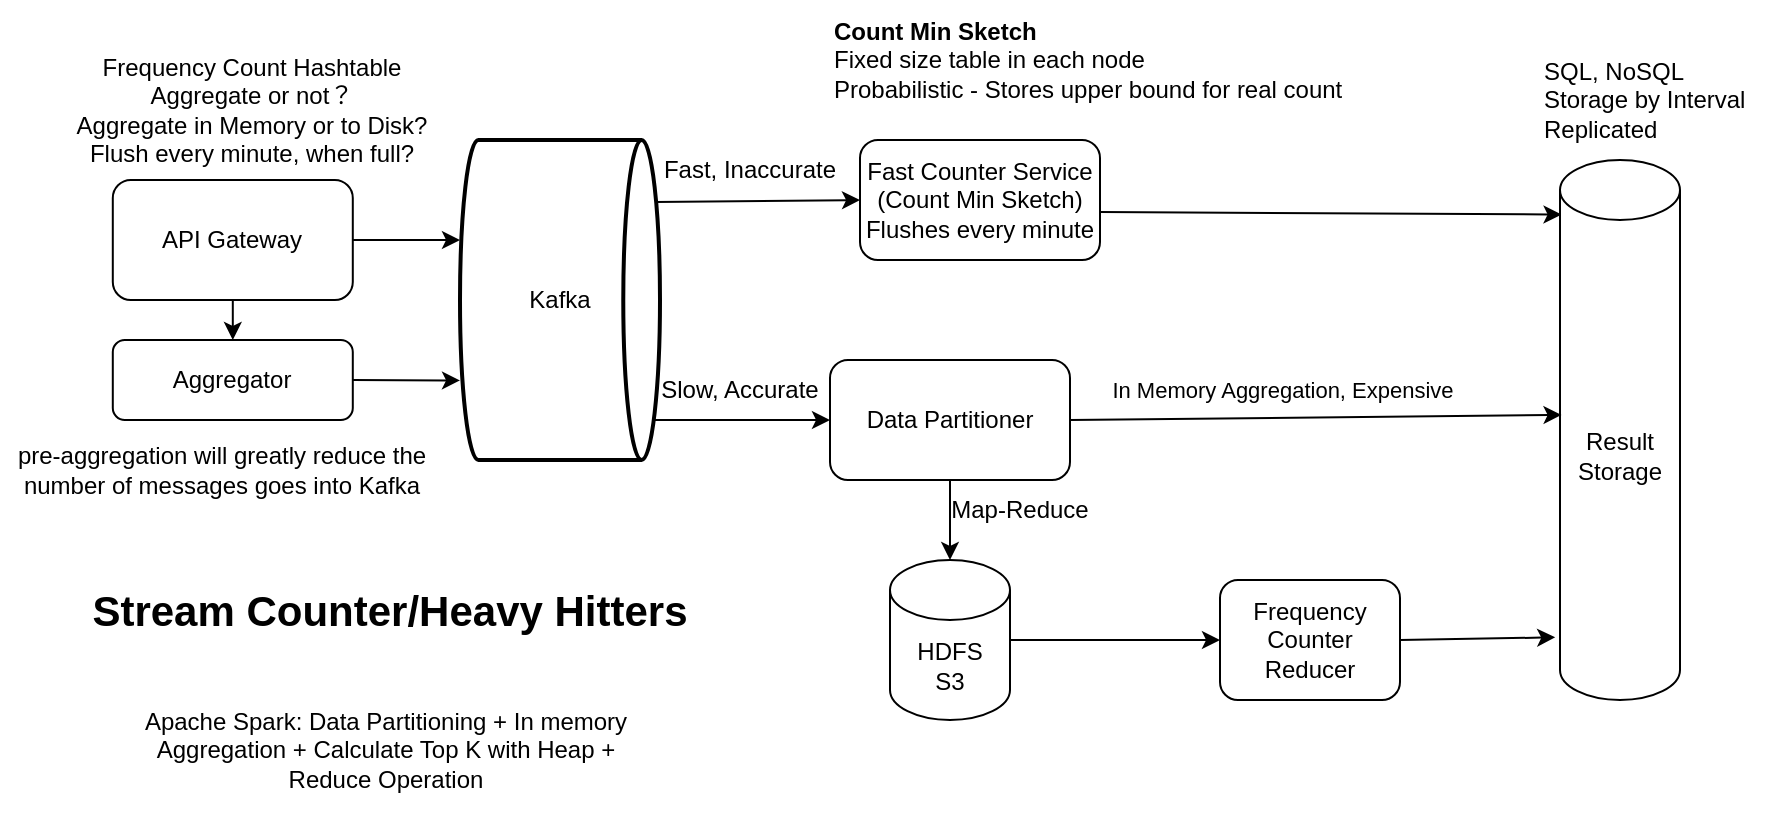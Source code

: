 <mxfile version="21.6.2" type="google">
  <diagram name="Page-1" id="ybURVlBU5D4kXEZvElC1">
    <mxGraphModel grid="1" page="1" gridSize="10" guides="1" tooltips="1" connect="1" arrows="1" fold="1" pageScale="1" pageWidth="850" pageHeight="1100" math="0" shadow="0">
      <root>
        <mxCell id="0" />
        <mxCell id="1" parent="0" />
        <mxCell id="8y-FWkT5chtIzJiCy5gt-1" value="&lt;b style=&quot;font-size: 21px;&quot;&gt;&lt;font style=&quot;font-size: 21px;&quot;&gt;Stream Counter/Heavy Hitters&lt;/font&gt;&lt;/b&gt;" style="text;html=1;strokeColor=none;fillColor=none;align=center;verticalAlign=middle;whiteSpace=wrap;rounded=0;fontSize=21;" vertex="1" parent="1">
          <mxGeometry x="50" y="690" width="390" height="70" as="geometry" />
        </mxCell>
        <mxCell id="8y-FWkT5chtIzJiCy5gt-7" value="" style="endArrow=classic;html=1;rounded=0;exitX=0.944;exitY=0.875;exitDx=0;exitDy=0;entryX=0;entryY=0.5;entryDx=0;entryDy=0;exitPerimeter=0;" edge="1" parent="1" source="8y-FWkT5chtIzJiCy5gt-18" target="8y-FWkT5chtIzJiCy5gt-8">
          <mxGeometry width="50" height="50" relative="1" as="geometry">
            <mxPoint x="365" y="626" as="sourcePoint" />
            <mxPoint x="450" y="626" as="targetPoint" />
          </mxGeometry>
        </mxCell>
        <mxCell id="8y-FWkT5chtIzJiCy5gt-8" value="Data Partitioner" style="rounded=1;whiteSpace=wrap;html=1;" vertex="1" parent="1">
          <mxGeometry x="465" y="600" width="120" height="60" as="geometry" />
        </mxCell>
        <mxCell id="8y-FWkT5chtIzJiCy5gt-9" value="Slow, Accurate" style="text;html=1;strokeColor=none;fillColor=none;align=center;verticalAlign=middle;whiteSpace=wrap;rounded=0;" vertex="1" parent="1">
          <mxGeometry x="375" y="600" width="90" height="30" as="geometry" />
        </mxCell>
        <mxCell id="8y-FWkT5chtIzJiCy5gt-11" value="Frequency Count Hashtable&lt;br&gt;Aggregate or not？&lt;br&gt;Aggregate in Memory or to Disk?&lt;br&gt;Flush every minute, when full?" style="text;html=1;strokeColor=none;fillColor=none;align=center;verticalAlign=middle;whiteSpace=wrap;rounded=0;" vertex="1" parent="1">
          <mxGeometry x="81.4" y="450" width="190" height="50" as="geometry" />
        </mxCell>
        <mxCell id="8y-FWkT5chtIzJiCy5gt-18" value="Kafka" style="strokeWidth=2;html=1;shape=mxgraph.flowchart.direct_data;whiteSpace=wrap;" vertex="1" parent="1">
          <mxGeometry x="280" y="490" width="100" height="160" as="geometry" />
        </mxCell>
        <mxCell id="8y-FWkT5chtIzJiCy5gt-2" value="API Gateway" style="rounded=1;whiteSpace=wrap;html=1;" vertex="1" parent="1">
          <mxGeometry x="106.4" y="510" width="120" height="60" as="geometry" />
        </mxCell>
        <mxCell id="8y-FWkT5chtIzJiCy5gt-3" value="" style="endArrow=classic;html=1;rounded=0;exitX=1;exitY=0.5;exitDx=0;exitDy=0;" edge="1" parent="1" source="8y-FWkT5chtIzJiCy5gt-2">
          <mxGeometry width="50" height="50" relative="1" as="geometry">
            <mxPoint x="196.4" y="590" as="sourcePoint" />
            <mxPoint x="280" y="540" as="targetPoint" />
          </mxGeometry>
        </mxCell>
        <mxCell id="8y-FWkT5chtIzJiCy5gt-29" value="Fast, Inaccurate" style="text;html=1;strokeColor=none;fillColor=none;align=center;verticalAlign=middle;whiteSpace=wrap;rounded=0;" vertex="1" parent="1">
          <mxGeometry x="380" y="490" width="90" height="30" as="geometry" />
        </mxCell>
        <mxCell id="8y-FWkT5chtIzJiCy5gt-30" value="Fast Counter Service&lt;br&gt;(Count Min Sketch)&lt;br&gt;Flushes every minute" style="rounded=1;whiteSpace=wrap;html=1;" vertex="1" parent="1">
          <mxGeometry x="480" y="490" width="120" height="60" as="geometry" />
        </mxCell>
        <mxCell id="8y-FWkT5chtIzJiCy5gt-31" value="" style="endArrow=classic;html=1;rounded=0;exitX=0.976;exitY=0.194;exitDx=0;exitDy=0;exitPerimeter=0;entryX=0;entryY=0.5;entryDx=0;entryDy=0;" edge="1" parent="1" source="8y-FWkT5chtIzJiCy5gt-18" target="8y-FWkT5chtIzJiCy5gt-30">
          <mxGeometry width="50" height="50" relative="1" as="geometry">
            <mxPoint x="580" y="640" as="sourcePoint" />
            <mxPoint x="630" y="590" as="targetPoint" />
          </mxGeometry>
        </mxCell>
        <mxCell id="8y-FWkT5chtIzJiCy5gt-32" value="" style="endArrow=classic;html=1;rounded=0;exitX=1;exitY=0.5;exitDx=0;exitDy=0;entryX=0.013;entryY=0.101;entryDx=0;entryDy=0;entryPerimeter=0;" edge="1" parent="1" target="8y-FWkT5chtIzJiCy5gt-34">
          <mxGeometry width="50" height="50" relative="1" as="geometry">
            <mxPoint x="600" y="526.06" as="sourcePoint" />
            <mxPoint x="760" y="526" as="targetPoint" />
          </mxGeometry>
        </mxCell>
        <mxCell id="8y-FWkT5chtIzJiCy5gt-34" value="Result&lt;br&gt;Storage" style="shape=cylinder3;whiteSpace=wrap;html=1;boundedLbl=1;backgroundOutline=1;size=15;" vertex="1" parent="1">
          <mxGeometry x="830" y="500" width="60" height="270" as="geometry" />
        </mxCell>
        <mxCell id="8y-FWkT5chtIzJiCy5gt-36" value="&lt;div&gt;&lt;b&gt;Count Min Sketch&lt;/b&gt;&lt;/div&gt;&lt;div style=&quot;&quot;&gt;Fixed size table in each node&lt;/div&gt;&lt;div&gt;Probabilistic - Stores upper bound for real count&lt;/div&gt;" style="text;html=1;strokeColor=none;fillColor=none;align=left;verticalAlign=middle;whiteSpace=wrap;rounded=0;" vertex="1" parent="1">
          <mxGeometry x="465" y="420" width="290" height="60" as="geometry" />
        </mxCell>
        <mxCell id="8y-FWkT5chtIzJiCy5gt-38" value="SQL, NoSQL&lt;br&gt;&lt;div style=&quot;&quot;&gt;&lt;span style=&quot;background-color: initial;&quot;&gt;Storage by Interval&lt;/span&gt;&lt;/div&gt;&lt;div style=&quot;&quot;&gt;&lt;span style=&quot;background-color: initial;&quot;&gt;Replicated&lt;/span&gt;&lt;/div&gt;" style="text;html=1;strokeColor=none;fillColor=none;align=left;verticalAlign=middle;whiteSpace=wrap;rounded=0;" vertex="1" parent="1">
          <mxGeometry x="820" y="440" width="120" height="60" as="geometry" />
        </mxCell>
        <mxCell id="8y-FWkT5chtIzJiCy5gt-42" value="pre-aggregation will greatly reduce the number of messages goes into Kafka" style="text;html=1;strokeColor=none;fillColor=none;align=center;verticalAlign=middle;whiteSpace=wrap;rounded=0;" vertex="1" parent="1">
          <mxGeometry x="51.4" y="640" width="220" height="30" as="geometry" />
        </mxCell>
        <mxCell id="8y-FWkT5chtIzJiCy5gt-43" value="" style="endArrow=classic;html=1;rounded=0;exitX=0.5;exitY=1;exitDx=0;exitDy=0;" edge="1" parent="1" source="8y-FWkT5chtIzJiCy5gt-2">
          <mxGeometry width="50" height="50" relative="1" as="geometry">
            <mxPoint x="186.4" y="630" as="sourcePoint" />
            <mxPoint x="166.4" y="590" as="targetPoint" />
          </mxGeometry>
        </mxCell>
        <mxCell id="8y-FWkT5chtIzJiCy5gt-44" value="Aggregator" style="rounded=1;whiteSpace=wrap;html=1;" vertex="1" parent="1">
          <mxGeometry x="106.4" y="590" width="120" height="40" as="geometry" />
        </mxCell>
        <mxCell id="8y-FWkT5chtIzJiCy5gt-45" value="" style="endArrow=classic;html=1;rounded=0;exitX=1;exitY=0.5;exitDx=0;exitDy=0;entryX=0.036;entryY=0.939;entryDx=0;entryDy=0;entryPerimeter=0;" edge="1" parent="1" source="8y-FWkT5chtIzJiCy5gt-44">
          <mxGeometry width="50" height="50" relative="1" as="geometry">
            <mxPoint x="256.4" y="640" as="sourcePoint" />
            <mxPoint x="280.0" y="610.24" as="targetPoint" />
          </mxGeometry>
        </mxCell>
        <mxCell id="8y-FWkT5chtIzJiCy5gt-46" value="Map-Reduce" style="text;html=1;strokeColor=none;fillColor=none;align=center;verticalAlign=middle;whiteSpace=wrap;rounded=0;" vertex="1" parent="1">
          <mxGeometry x="520" y="660" width="80" height="30" as="geometry" />
        </mxCell>
        <mxCell id="8y-FWkT5chtIzJiCy5gt-48" value="Frequency Counter Reducer" style="rounded=1;whiteSpace=wrap;html=1;" vertex="1" parent="1">
          <mxGeometry x="660" y="710" width="90" height="60" as="geometry" />
        </mxCell>
        <mxCell id="8y-FWkT5chtIzJiCy5gt-49" value="HDFS&lt;br style=&quot;border-color: var(--border-color);&quot;&gt;S3" style="shape=cylinder3;whiteSpace=wrap;html=1;boundedLbl=1;backgroundOutline=1;size=15;" vertex="1" parent="1">
          <mxGeometry x="495" y="700" width="60" height="80" as="geometry" />
        </mxCell>
        <mxCell id="8y-FWkT5chtIzJiCy5gt-50" value="" style="endArrow=classic;html=1;rounded=0;exitX=0.5;exitY=1;exitDx=0;exitDy=0;" edge="1" parent="1" source="8y-FWkT5chtIzJiCy5gt-8">
          <mxGeometry width="50" height="50" relative="1" as="geometry">
            <mxPoint x="630" y="730" as="sourcePoint" />
            <mxPoint x="525" y="700" as="targetPoint" />
          </mxGeometry>
        </mxCell>
        <mxCell id="8y-FWkT5chtIzJiCy5gt-51" value="" style="endArrow=classic;html=1;rounded=0;entryX=0;entryY=0.5;entryDx=0;entryDy=0;" edge="1" parent="1" source="8y-FWkT5chtIzJiCy5gt-49" target="8y-FWkT5chtIzJiCy5gt-48">
          <mxGeometry width="50" height="50" relative="1" as="geometry">
            <mxPoint x="560" y="740" as="sourcePoint" />
            <mxPoint x="595" y="739" as="targetPoint" />
          </mxGeometry>
        </mxCell>
        <mxCell id="8y-FWkT5chtIzJiCy5gt-52" value="" style="endArrow=classic;html=1;rounded=0;exitX=1;exitY=0.5;exitDx=0;exitDy=0;entryX=-0.04;entryY=0.884;entryDx=0;entryDy=0;entryPerimeter=0;" edge="1" parent="1" source="8y-FWkT5chtIzJiCy5gt-48" target="8y-FWkT5chtIzJiCy5gt-34">
          <mxGeometry width="50" height="50" relative="1" as="geometry">
            <mxPoint x="694" y="748" as="sourcePoint" />
            <mxPoint x="733.02" y="739" as="targetPoint" />
          </mxGeometry>
        </mxCell>
        <mxCell id="8y-FWkT5chtIzJiCy5gt-54" value="" style="endArrow=classic;html=1;rounded=0;exitX=1;exitY=0.5;exitDx=0;exitDy=0;entryX=0.013;entryY=0.472;entryDx=0;entryDy=0;entryPerimeter=0;" edge="1" parent="1" source="8y-FWkT5chtIzJiCy5gt-8" target="8y-FWkT5chtIzJiCy5gt-34">
          <mxGeometry width="50" height="50" relative="1" as="geometry">
            <mxPoint x="640" y="650" as="sourcePoint" />
            <mxPoint x="690" y="600" as="targetPoint" />
          </mxGeometry>
        </mxCell>
        <mxCell id="8y-FWkT5chtIzJiCy5gt-55" value="In Memory Aggregation, Expensive" style="edgeLabel;html=1;align=center;verticalAlign=middle;resizable=0;points=[];" connectable="0" vertex="1" parent="8y-FWkT5chtIzJiCy5gt-54">
          <mxGeometry x="-0.166" y="4" relative="1" as="geometry">
            <mxPoint x="3" y="-10" as="offset" />
          </mxGeometry>
        </mxCell>
        <mxCell id="8y-FWkT5chtIzJiCy5gt-56" value="Apache Spark: Data Partitioning + In memory Aggregation + Calculate Top K with Heap + Reduce Operation" style="text;html=1;strokeColor=none;fillColor=none;align=center;verticalAlign=middle;whiteSpace=wrap;rounded=0;" vertex="1" parent="1">
          <mxGeometry x="106.4" y="760" width="273.6" height="70" as="geometry" />
        </mxCell>
      </root>
    </mxGraphModel>
  </diagram>
</mxfile>
